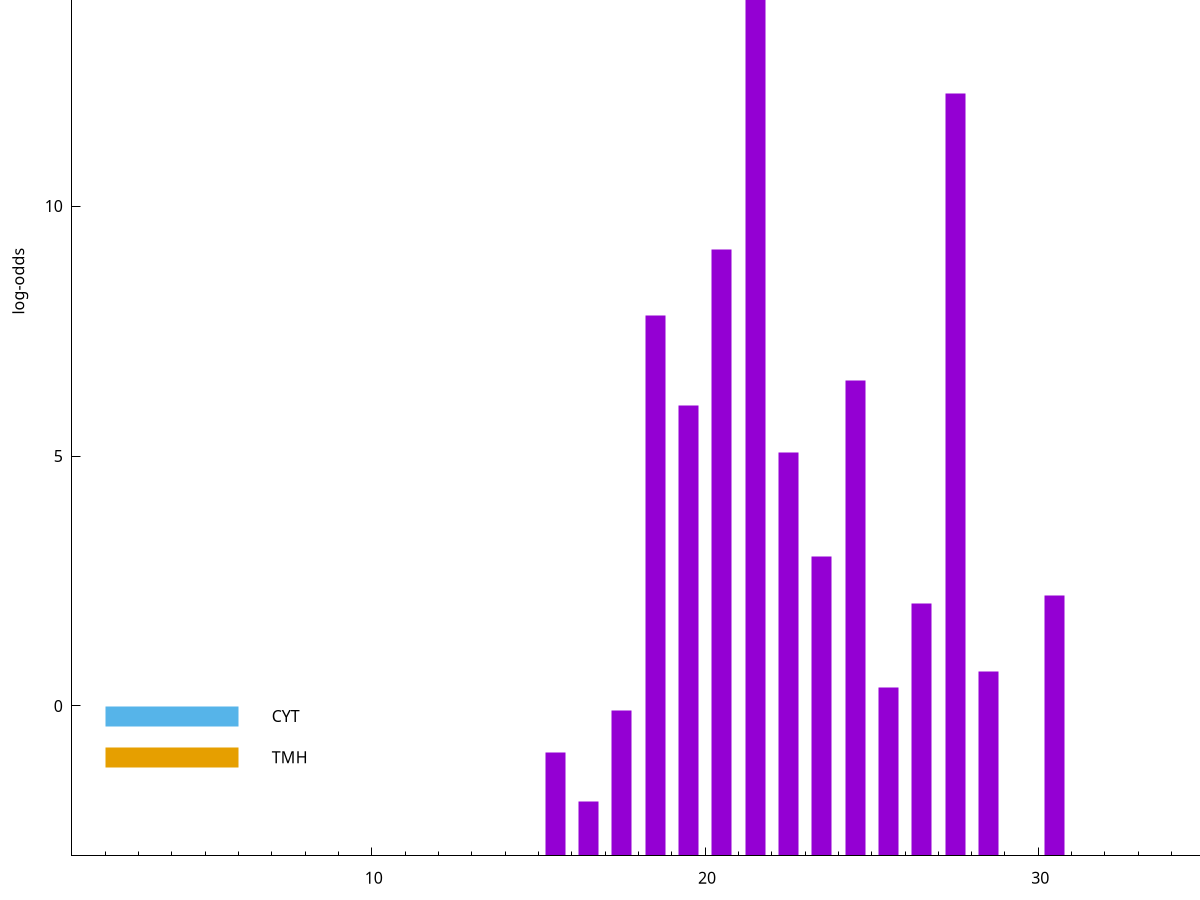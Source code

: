 set title "LipoP predictions for SRR5666568.gff"
set size 2., 1.4
set xrange [1:70] 
set mxtics 10
set yrange [-3:20]
set y2range [0:23]
set ylabel "log-odds"
set term postscript eps color solid "Helvetica" 30
set output "SRR5666568.gff167.eps"
set arrow from 2,15.5631 to 6,15.5631 nohead lt 1 lw 20
set label "SpI" at 7,15.5631
set arrow from 2,-0.200913 to 6,-0.200913 nohead lt 3 lw 20
set label "CYT" at 7,-0.200913
set arrow from 2,-1.02428 to 6,-1.02428 nohead lt 4 lw 20
set label "TMH" at 7,-1.02428
set arrow from 2,15.5631 to 6,15.5631 nohead lt 1 lw 20
set label "SpI" at 7,15.5631
# NOTE: The scores below are the log-odds scores with the threshold
# NOTE: subtracted (a hack to make gnuplot make the histogram all
# NOTE: look nice).
plot "-" axes x1y2 title "" with impulses lt 1 lw 20
21.500000 18.376700
27.500000 15.250000
20.500000 12.136040
18.500000 10.818750
24.500000 9.514160
19.500000 9.010720
22.500000 8.077240
23.500000 5.985500
30.500000 5.218990
26.500000 5.048370
28.500000 3.695868
25.500000 3.365758
17.500000 2.915957
15.500000 2.067266
16.500000 1.085420
e
exit
